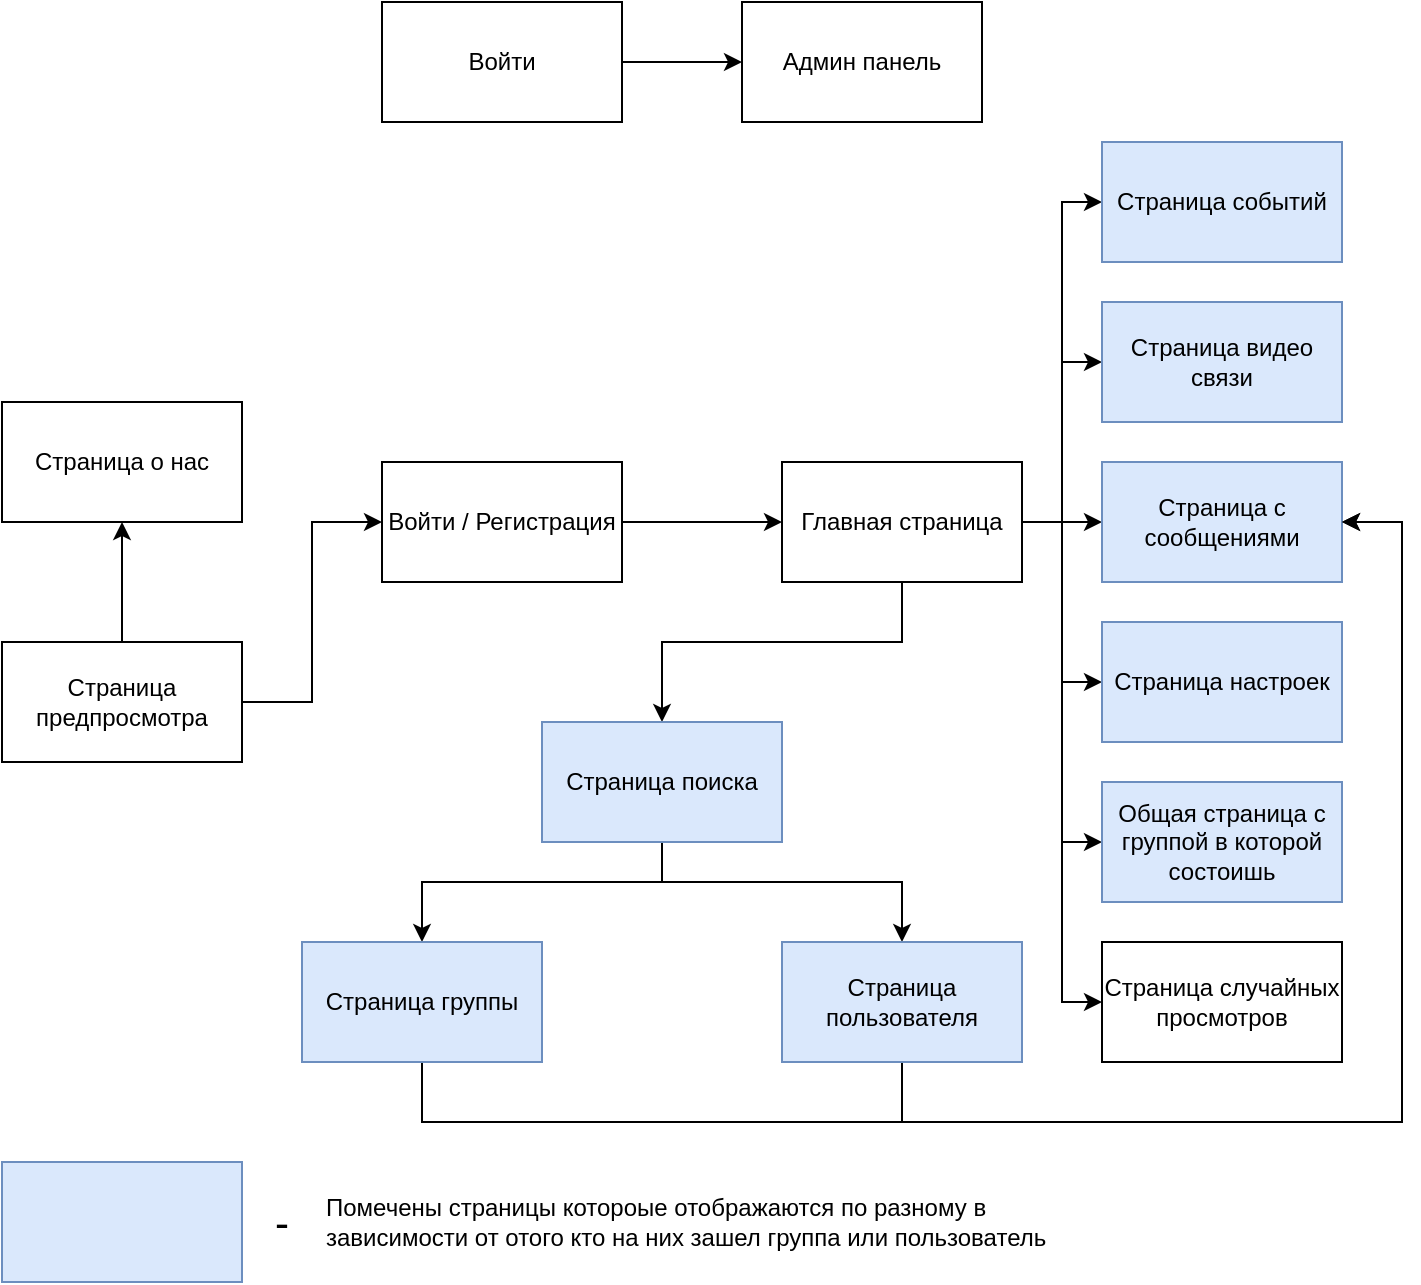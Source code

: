 <mxfile version="14.6.6" type="device"><diagram id="C5RBs43oDa-KdzZeNtuy" name="Page-1"><mxGraphModel dx="1213" dy="845" grid="1" gridSize="10" guides="1" tooltips="1" connect="1" arrows="1" fold="1" page="0" pageScale="1" pageWidth="827" pageHeight="1169" background="#ffffff" math="0" shadow="0"><root><mxCell id="WIyWlLk6GJQsqaUBKTNV-0"/><mxCell id="WIyWlLk6GJQsqaUBKTNV-1" parent="WIyWlLk6GJQsqaUBKTNV-0"/><mxCell id="8PW9yRXdJBBLw_M7RIEv-5" style="edgeStyle=orthogonalEdgeStyle;rounded=0;orthogonalLoop=1;jettySize=auto;html=1;entryX=0;entryY=0.5;entryDx=0;entryDy=0;" parent="WIyWlLk6GJQsqaUBKTNV-1" source="8PW9yRXdJBBLw_M7RIEv-0" target="8PW9yRXdJBBLw_M7RIEv-1" edge="1"><mxGeometry relative="1" as="geometry"/></mxCell><mxCell id="0-UqF32BbwOBUYqTqgqM-9" style="edgeStyle=orthogonalEdgeStyle;rounded=0;orthogonalLoop=1;jettySize=auto;html=1;entryX=0.5;entryY=1;entryDx=0;entryDy=0;fontSize=12;" parent="WIyWlLk6GJQsqaUBKTNV-1" source="8PW9yRXdJBBLw_M7RIEv-0" target="0-UqF32BbwOBUYqTqgqM-8" edge="1"><mxGeometry relative="1" as="geometry"/></mxCell><mxCell id="8PW9yRXdJBBLw_M7RIEv-0" value="Страница предпросмотра" style="rounded=0;whiteSpace=wrap;html=1;" parent="WIyWlLk6GJQsqaUBKTNV-1" vertex="1"><mxGeometry x="-180" y="200" width="120" height="60" as="geometry"/></mxCell><mxCell id="8PW9yRXdJBBLw_M7RIEv-8" style="edgeStyle=orthogonalEdgeStyle;rounded=0;orthogonalLoop=1;jettySize=auto;html=1;entryX=0;entryY=0.5;entryDx=0;entryDy=0;" parent="WIyWlLk6GJQsqaUBKTNV-1" source="8PW9yRXdJBBLw_M7RIEv-1" target="8PW9yRXdJBBLw_M7RIEv-6" edge="1"><mxGeometry relative="1" as="geometry"/></mxCell><mxCell id="8PW9yRXdJBBLw_M7RIEv-1" value="Войти / Регистрация" style="rounded=0;whiteSpace=wrap;html=1;" parent="WIyWlLk6GJQsqaUBKTNV-1" vertex="1"><mxGeometry x="10" y="110" width="120" height="60" as="geometry"/></mxCell><mxCell id="8PW9yRXdJBBLw_M7RIEv-4" style="edgeStyle=orthogonalEdgeStyle;rounded=0;orthogonalLoop=1;jettySize=auto;html=1;entryX=0;entryY=0.5;entryDx=0;entryDy=0;" parent="WIyWlLk6GJQsqaUBKTNV-1" source="8PW9yRXdJBBLw_M7RIEv-2" target="8PW9yRXdJBBLw_M7RIEv-3" edge="1"><mxGeometry relative="1" as="geometry"/></mxCell><mxCell id="8PW9yRXdJBBLw_M7RIEv-2" value="Войти" style="rounded=0;whiteSpace=wrap;html=1;" parent="WIyWlLk6GJQsqaUBKTNV-1" vertex="1"><mxGeometry x="10" y="-120" width="120" height="60" as="geometry"/></mxCell><mxCell id="8PW9yRXdJBBLw_M7RIEv-3" value="Админ панель" style="rounded=0;whiteSpace=wrap;html=1;" parent="WIyWlLk6GJQsqaUBKTNV-1" vertex="1"><mxGeometry x="190" y="-120" width="120" height="60" as="geometry"/></mxCell><mxCell id="8PW9yRXdJBBLw_M7RIEv-11" style="edgeStyle=orthogonalEdgeStyle;rounded=0;orthogonalLoop=1;jettySize=auto;html=1;entryX=0;entryY=0.5;entryDx=0;entryDy=0;" parent="WIyWlLk6GJQsqaUBKTNV-1" source="8PW9yRXdJBBLw_M7RIEv-6" target="8PW9yRXdJBBLw_M7RIEv-7" edge="1"><mxGeometry relative="1" as="geometry"/></mxCell><mxCell id="8PW9yRXdJBBLw_M7RIEv-12" style="edgeStyle=orthogonalEdgeStyle;rounded=0;orthogonalLoop=1;jettySize=auto;html=1;entryX=0;entryY=0.5;entryDx=0;entryDy=0;" parent="WIyWlLk6GJQsqaUBKTNV-1" source="8PW9yRXdJBBLw_M7RIEv-6" target="8PW9yRXdJBBLw_M7RIEv-9" edge="1"><mxGeometry relative="1" as="geometry"/></mxCell><mxCell id="8PW9yRXdJBBLw_M7RIEv-13" style="edgeStyle=orthogonalEdgeStyle;rounded=0;orthogonalLoop=1;jettySize=auto;html=1;entryX=0;entryY=0.5;entryDx=0;entryDy=0;" parent="WIyWlLk6GJQsqaUBKTNV-1" source="8PW9yRXdJBBLw_M7RIEv-6" target="8PW9yRXdJBBLw_M7RIEv-10" edge="1"><mxGeometry relative="1" as="geometry"/></mxCell><mxCell id="8PW9yRXdJBBLw_M7RIEv-15" style="edgeStyle=orthogonalEdgeStyle;rounded=0;orthogonalLoop=1;jettySize=auto;html=1;entryX=0.5;entryY=0;entryDx=0;entryDy=0;" parent="WIyWlLk6GJQsqaUBKTNV-1" source="8PW9yRXdJBBLw_M7RIEv-6" target="8PW9yRXdJBBLw_M7RIEv-14" edge="1"><mxGeometry relative="1" as="geometry"><Array as="points"><mxPoint x="270" y="200"/><mxPoint x="150" y="200"/></Array></mxGeometry></mxCell><mxCell id="j9kLLjMpwLkTYKlFBXGO-1" style="edgeStyle=orthogonalEdgeStyle;rounded=0;orthogonalLoop=1;jettySize=auto;html=1;entryX=0;entryY=0.5;entryDx=0;entryDy=0;" parent="WIyWlLk6GJQsqaUBKTNV-1" source="8PW9yRXdJBBLw_M7RIEv-6" target="j9kLLjMpwLkTYKlFBXGO-0" edge="1"><mxGeometry relative="1" as="geometry"><Array as="points"><mxPoint x="350" y="140"/><mxPoint x="350" y="300"/></Array></mxGeometry></mxCell><mxCell id="j9kLLjMpwLkTYKlFBXGO-3" style="edgeStyle=orthogonalEdgeStyle;rounded=0;orthogonalLoop=1;jettySize=auto;html=1;entryX=0;entryY=0.5;entryDx=0;entryDy=0;" parent="WIyWlLk6GJQsqaUBKTNV-1" source="8PW9yRXdJBBLw_M7RIEv-6" target="j9kLLjMpwLkTYKlFBXGO-2" edge="1"><mxGeometry relative="1" as="geometry"/></mxCell><mxCell id="0-UqF32BbwOBUYqTqgqM-11" style="edgeStyle=orthogonalEdgeStyle;rounded=0;orthogonalLoop=1;jettySize=auto;html=1;entryX=0;entryY=0.5;entryDx=0;entryDy=0;fontSize=12;" parent="WIyWlLk6GJQsqaUBKTNV-1" source="8PW9yRXdJBBLw_M7RIEv-6" target="0-UqF32BbwOBUYqTqgqM-10" edge="1"><mxGeometry relative="1" as="geometry"/></mxCell><mxCell id="8PW9yRXdJBBLw_M7RIEv-6" value="Главная страница" style="rounded=0;whiteSpace=wrap;html=1;" parent="WIyWlLk6GJQsqaUBKTNV-1" vertex="1"><mxGeometry x="210" y="110" width="120" height="60" as="geometry"/></mxCell><mxCell id="8PW9yRXdJBBLw_M7RIEv-7" value="Страница видео связи" style="rounded=0;whiteSpace=wrap;html=1;fillColor=#dae8fc;strokeColor=#6c8ebf;" parent="WIyWlLk6GJQsqaUBKTNV-1" vertex="1"><mxGeometry x="370" y="30" width="120" height="60" as="geometry"/></mxCell><mxCell id="8PW9yRXdJBBLw_M7RIEv-9" value="Страница с сообщениями" style="rounded=0;whiteSpace=wrap;html=1;fillColor=#dae8fc;strokeColor=#6c8ebf;" parent="WIyWlLk6GJQsqaUBKTNV-1" vertex="1"><mxGeometry x="370" y="110" width="120" height="60" as="geometry"/></mxCell><mxCell id="8PW9yRXdJBBLw_M7RIEv-10" value="Страница настроек" style="rounded=0;whiteSpace=wrap;html=1;fillColor=#dae8fc;strokeColor=#6c8ebf;" parent="WIyWlLk6GJQsqaUBKTNV-1" vertex="1"><mxGeometry x="370" y="190" width="120" height="60" as="geometry"/></mxCell><mxCell id="8PW9yRXdJBBLw_M7RIEv-18" style="edgeStyle=orthogonalEdgeStyle;rounded=0;orthogonalLoop=1;jettySize=auto;html=1;entryX=0.5;entryY=0;entryDx=0;entryDy=0;" parent="WIyWlLk6GJQsqaUBKTNV-1" source="8PW9yRXdJBBLw_M7RIEv-14" target="8PW9yRXdJBBLw_M7RIEv-16" edge="1"><mxGeometry relative="1" as="geometry"><Array as="points"><mxPoint x="150" y="320"/><mxPoint x="30" y="320"/><mxPoint x="30" y="350"/></Array></mxGeometry></mxCell><mxCell id="8PW9yRXdJBBLw_M7RIEv-19" style="edgeStyle=orthogonalEdgeStyle;rounded=0;orthogonalLoop=1;jettySize=auto;html=1;entryX=0.5;entryY=0;entryDx=0;entryDy=0;" parent="WIyWlLk6GJQsqaUBKTNV-1" source="8PW9yRXdJBBLw_M7RIEv-14" target="8PW9yRXdJBBLw_M7RIEv-17" edge="1"><mxGeometry relative="1" as="geometry"><Array as="points"><mxPoint x="150" y="320"/><mxPoint x="270" y="320"/></Array></mxGeometry></mxCell><mxCell id="8PW9yRXdJBBLw_M7RIEv-14" value="Страница поиска" style="rounded=0;whiteSpace=wrap;html=1;fillColor=#dae8fc;strokeColor=#6c8ebf;" parent="WIyWlLk6GJQsqaUBKTNV-1" vertex="1"><mxGeometry x="90" y="240" width="120" height="60" as="geometry"/></mxCell><mxCell id="0-UqF32BbwOBUYqTqgqM-7" style="edgeStyle=orthogonalEdgeStyle;rounded=0;orthogonalLoop=1;jettySize=auto;html=1;entryX=1;entryY=0.5;entryDx=0;entryDy=0;fontSize=16;" parent="WIyWlLk6GJQsqaUBKTNV-1" source="8PW9yRXdJBBLw_M7RIEv-16" target="8PW9yRXdJBBLw_M7RIEv-9" edge="1"><mxGeometry relative="1" as="geometry"><Array as="points"><mxPoint x="30" y="440"/><mxPoint x="520" y="440"/><mxPoint x="520" y="140"/></Array></mxGeometry></mxCell><mxCell id="8PW9yRXdJBBLw_M7RIEv-16" value="Страница группы" style="rounded=0;whiteSpace=wrap;html=1;fillColor=#dae8fc;strokeColor=#6c8ebf;" parent="WIyWlLk6GJQsqaUBKTNV-1" vertex="1"><mxGeometry x="-30" y="350" width="120" height="60" as="geometry"/></mxCell><mxCell id="0-UqF32BbwOBUYqTqgqM-6" style="edgeStyle=orthogonalEdgeStyle;rounded=0;orthogonalLoop=1;jettySize=auto;html=1;entryX=1;entryY=0.5;entryDx=0;entryDy=0;fontSize=16;" parent="WIyWlLk6GJQsqaUBKTNV-1" source="8PW9yRXdJBBLw_M7RIEv-17" target="8PW9yRXdJBBLw_M7RIEv-9" edge="1"><mxGeometry relative="1" as="geometry"><Array as="points"><mxPoint x="270" y="440"/><mxPoint x="520" y="440"/><mxPoint x="520" y="140"/></Array></mxGeometry></mxCell><mxCell id="8PW9yRXdJBBLw_M7RIEv-17" value="Страница пользователя" style="rounded=0;whiteSpace=wrap;html=1;fillColor=#dae8fc;strokeColor=#6c8ebf;" parent="WIyWlLk6GJQsqaUBKTNV-1" vertex="1"><mxGeometry x="210" y="350" width="120" height="60" as="geometry"/></mxCell><mxCell id="j9kLLjMpwLkTYKlFBXGO-0" value="Общая страница с группой в которой состоишь" style="rounded=0;whiteSpace=wrap;html=1;fillColor=#dae8fc;strokeColor=#6c8ebf;" parent="WIyWlLk6GJQsqaUBKTNV-1" vertex="1"><mxGeometry x="370" y="270" width="120" height="60" as="geometry"/></mxCell><mxCell id="j9kLLjMpwLkTYKlFBXGO-2" value="Страница случайных просмотров" style="rounded=0;whiteSpace=wrap;html=1;" parent="WIyWlLk6GJQsqaUBKTNV-1" vertex="1"><mxGeometry x="370" y="350" width="120" height="60" as="geometry"/></mxCell><mxCell id="0-UqF32BbwOBUYqTqgqM-4" value="" style="group" parent="WIyWlLk6GJQsqaUBKTNV-1" vertex="1" connectable="0"><mxGeometry x="-180" y="460" width="550" height="60" as="geometry"/></mxCell><mxCell id="0-UqF32BbwOBUYqTqgqM-1" value="" style="rounded=0;whiteSpace=wrap;html=1;fillColor=#dae8fc;strokeColor=#6c8ebf;" parent="0-UqF32BbwOBUYqTqgqM-4" vertex="1"><mxGeometry width="120" height="60" as="geometry"/></mxCell><mxCell id="0-UqF32BbwOBUYqTqgqM-2" value="&lt;div style=&quot;&quot;&gt;&lt;span&gt;Помечены страницы котороые отображаются по разному в зависимости от отого кто на них зашел группа или пользователь&lt;/span&gt;&lt;br&gt;&lt;/div&gt;" style="text;html=1;strokeColor=none;fillColor=none;align=left;verticalAlign=middle;whiteSpace=wrap;rounded=0;" parent="0-UqF32BbwOBUYqTqgqM-4" vertex="1"><mxGeometry x="160" y="20" width="390" height="20" as="geometry"/></mxCell><mxCell id="0-UqF32BbwOBUYqTqgqM-3" value="&lt;font style=&quot;font-size: 21px&quot;&gt;-&lt;/font&gt;" style="text;html=1;strokeColor=none;fillColor=none;align=center;verticalAlign=middle;whiteSpace=wrap;rounded=0;fontSize=16;" parent="0-UqF32BbwOBUYqTqgqM-4" vertex="1"><mxGeometry x="120" y="20" width="40" height="20" as="geometry"/></mxCell><mxCell id="0-UqF32BbwOBUYqTqgqM-8" value="Страница о нас" style="rounded=0;whiteSpace=wrap;html=1;fontSize=12;align=center;" parent="WIyWlLk6GJQsqaUBKTNV-1" vertex="1"><mxGeometry x="-180" y="80" width="120" height="60" as="geometry"/></mxCell><mxCell id="0-UqF32BbwOBUYqTqgqM-10" value="Страница событий" style="rounded=0;whiteSpace=wrap;html=1;fontSize=12;align=center;fillColor=#dae8fc;strokeColor=#6c8ebf;" parent="WIyWlLk6GJQsqaUBKTNV-1" vertex="1"><mxGeometry x="370" y="-50" width="120" height="60" as="geometry"/></mxCell></root></mxGraphModel></diagram></mxfile>